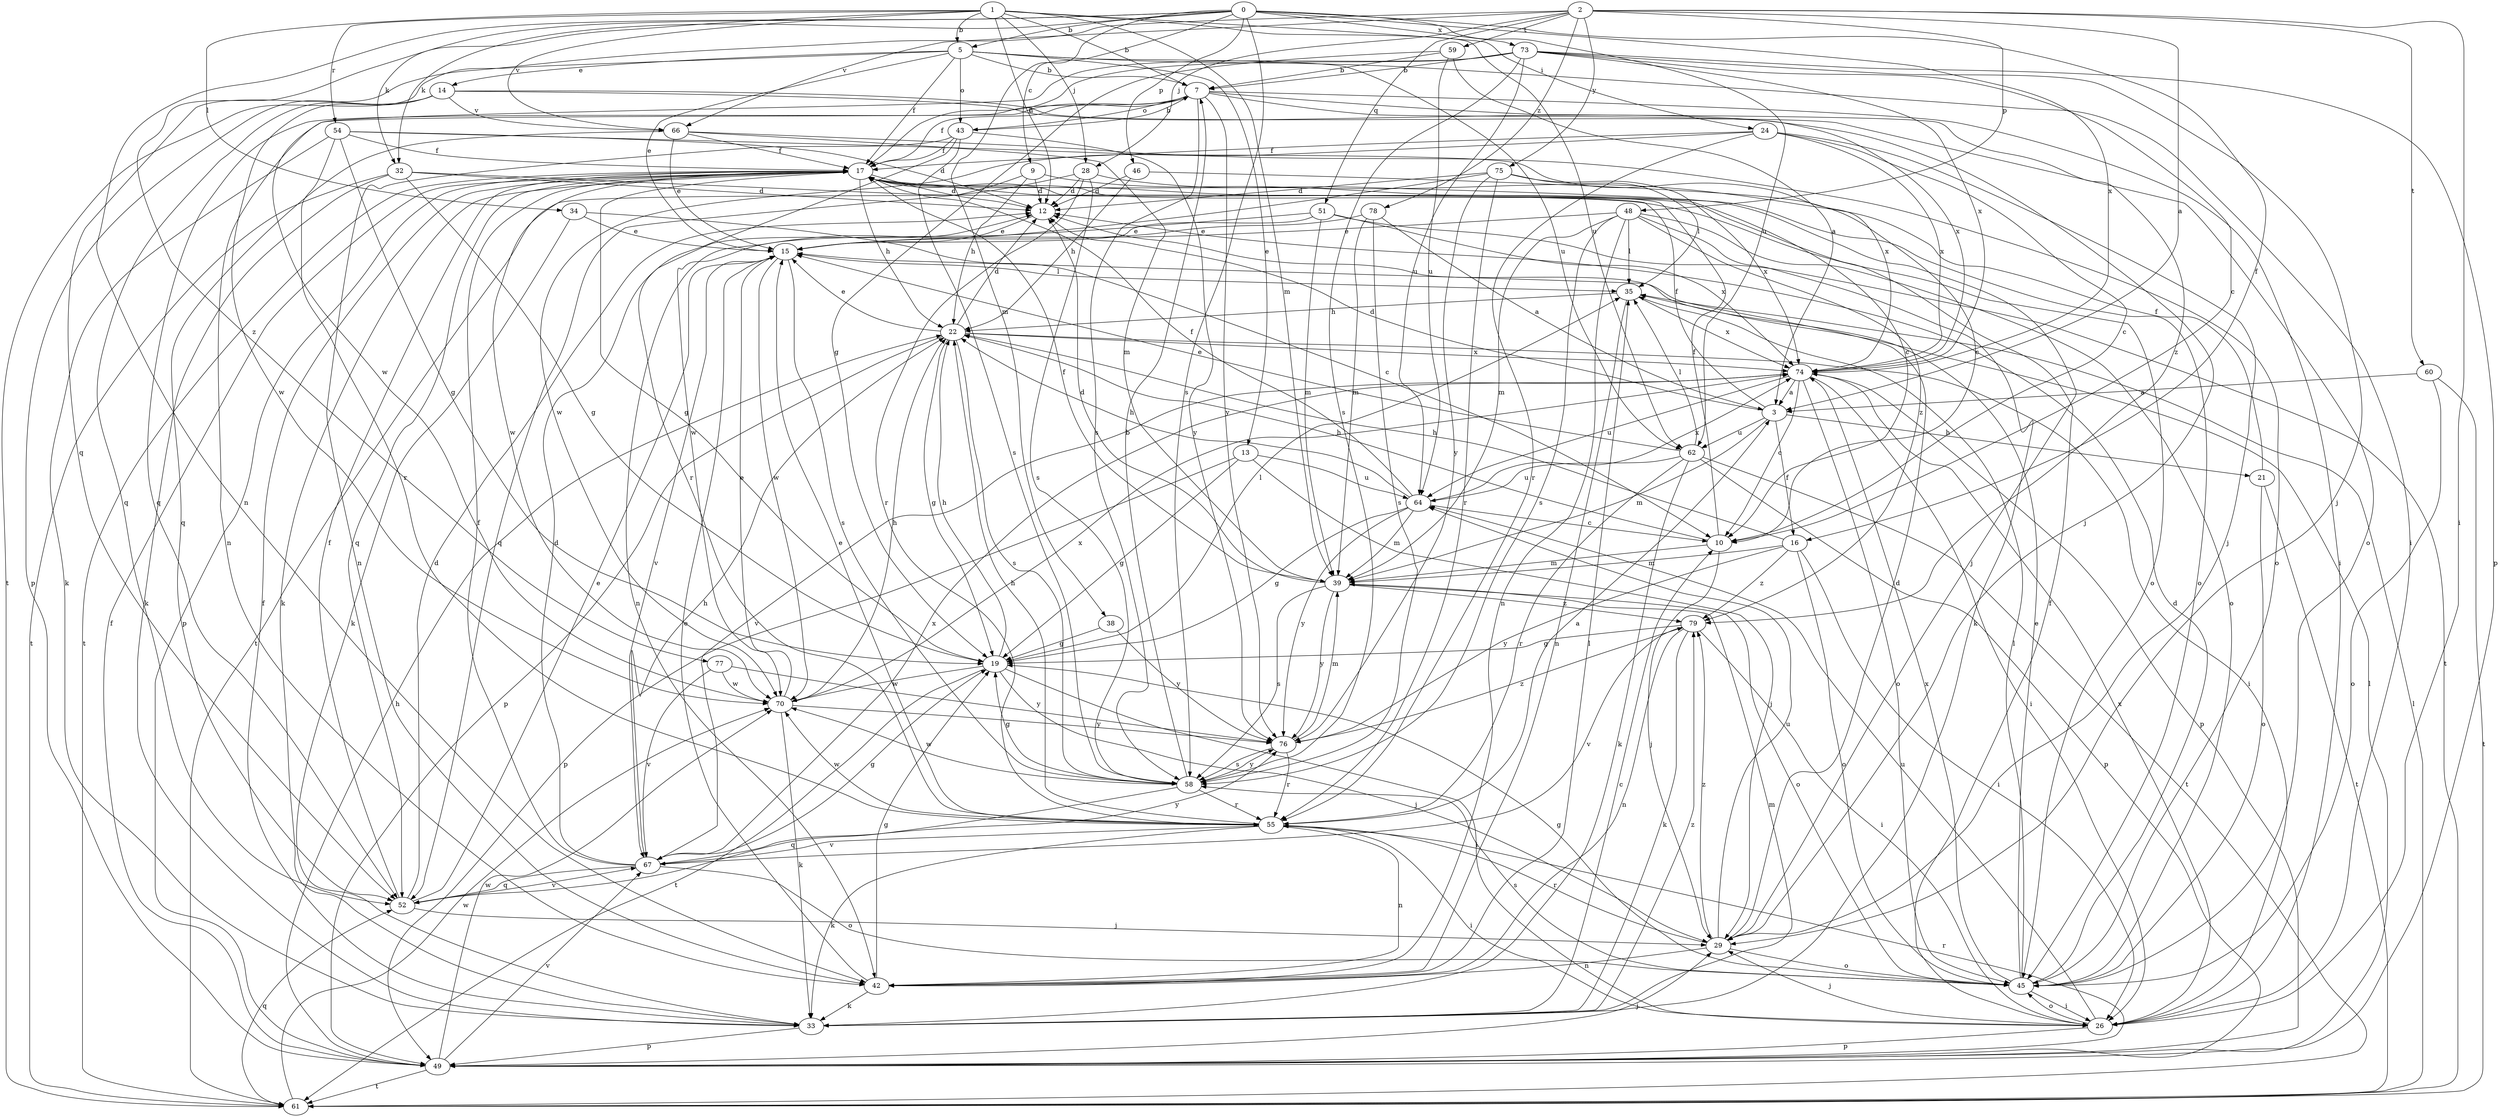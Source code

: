 strict digraph  {
0;
1;
2;
3;
5;
7;
9;
10;
12;
13;
14;
15;
16;
17;
19;
21;
22;
24;
26;
28;
29;
32;
33;
34;
35;
38;
39;
42;
43;
45;
46;
48;
49;
51;
52;
54;
55;
58;
59;
60;
61;
62;
64;
66;
67;
70;
73;
74;
75;
76;
77;
78;
79;
0 -> 5  [label=b];
0 -> 9  [label=c];
0 -> 16  [label=f];
0 -> 32  [label=k];
0 -> 38  [label=m];
0 -> 42  [label=n];
0 -> 46  [label=p];
0 -> 58  [label=s];
0 -> 62  [label=u];
0 -> 73  [label=x];
0 -> 74  [label=x];
0 -> 77  [label=z];
1 -> 5  [label=b];
1 -> 7  [label=b];
1 -> 12  [label=d];
1 -> 24  [label=i];
1 -> 28  [label=j];
1 -> 32  [label=k];
1 -> 34  [label=l];
1 -> 39  [label=m];
1 -> 54  [label=r];
1 -> 62  [label=u];
1 -> 66  [label=v];
2 -> 3  [label=a];
2 -> 26  [label=i];
2 -> 28  [label=j];
2 -> 48  [label=p];
2 -> 51  [label=q];
2 -> 52  [label=q];
2 -> 59  [label=t];
2 -> 60  [label=t];
2 -> 66  [label=v];
2 -> 75  [label=y];
2 -> 78  [label=z];
3 -> 12  [label=d];
3 -> 16  [label=f];
3 -> 17  [label=f];
3 -> 21  [label=h];
3 -> 39  [label=m];
3 -> 62  [label=u];
5 -> 7  [label=b];
5 -> 13  [label=e];
5 -> 14  [label=e];
5 -> 15  [label=e];
5 -> 17  [label=f];
5 -> 26  [label=i];
5 -> 43  [label=o];
5 -> 61  [label=t];
5 -> 62  [label=u];
7 -> 17  [label=f];
7 -> 26  [label=i];
7 -> 42  [label=n];
7 -> 43  [label=o];
7 -> 52  [label=q];
7 -> 58  [label=s];
7 -> 74  [label=x];
7 -> 76  [label=y];
7 -> 79  [label=z];
9 -> 10  [label=c];
9 -> 12  [label=d];
9 -> 22  [label=h];
9 -> 52  [label=q];
10 -> 17  [label=f];
10 -> 22  [label=h];
10 -> 29  [label=j];
10 -> 39  [label=m];
12 -> 15  [label=e];
13 -> 19  [label=g];
13 -> 29  [label=j];
13 -> 49  [label=p];
13 -> 64  [label=u];
14 -> 29  [label=j];
14 -> 45  [label=o];
14 -> 49  [label=p];
14 -> 52  [label=q];
14 -> 66  [label=v];
14 -> 70  [label=w];
15 -> 35  [label=l];
15 -> 58  [label=s];
15 -> 67  [label=v];
15 -> 70  [label=w];
16 -> 22  [label=h];
16 -> 26  [label=i];
16 -> 39  [label=m];
16 -> 45  [label=o];
16 -> 76  [label=y];
16 -> 79  [label=z];
17 -> 12  [label=d];
17 -> 19  [label=g];
17 -> 22  [label=h];
17 -> 33  [label=k];
17 -> 45  [label=o];
17 -> 49  [label=p];
17 -> 52  [label=q];
17 -> 61  [label=t];
17 -> 70  [label=w];
19 -> 22  [label=h];
19 -> 26  [label=i];
19 -> 29  [label=j];
19 -> 35  [label=l];
19 -> 61  [label=t];
19 -> 70  [label=w];
21 -> 17  [label=f];
21 -> 45  [label=o];
21 -> 61  [label=t];
22 -> 12  [label=d];
22 -> 15  [label=e];
22 -> 19  [label=g];
22 -> 26  [label=i];
22 -> 49  [label=p];
22 -> 58  [label=s];
22 -> 74  [label=x];
24 -> 10  [label=c];
24 -> 17  [label=f];
24 -> 29  [label=j];
24 -> 55  [label=r];
24 -> 70  [label=w];
24 -> 74  [label=x];
26 -> 17  [label=f];
26 -> 29  [label=j];
26 -> 45  [label=o];
26 -> 49  [label=p];
26 -> 64  [label=u];
26 -> 74  [label=x];
28 -> 12  [label=d];
28 -> 29  [label=j];
28 -> 55  [label=r];
28 -> 58  [label=s];
28 -> 61  [label=t];
29 -> 12  [label=d];
29 -> 42  [label=n];
29 -> 45  [label=o];
29 -> 55  [label=r];
29 -> 64  [label=u];
29 -> 79  [label=z];
32 -> 12  [label=d];
32 -> 19  [label=g];
32 -> 33  [label=k];
32 -> 45  [label=o];
32 -> 61  [label=t];
33 -> 10  [label=c];
33 -> 17  [label=f];
33 -> 39  [label=m];
33 -> 49  [label=p];
33 -> 79  [label=z];
34 -> 10  [label=c];
34 -> 15  [label=e];
34 -> 33  [label=k];
35 -> 22  [label=h];
35 -> 42  [label=n];
35 -> 74  [label=x];
38 -> 19  [label=g];
38 -> 76  [label=y];
39 -> 12  [label=d];
39 -> 17  [label=f];
39 -> 45  [label=o];
39 -> 58  [label=s];
39 -> 76  [label=y];
39 -> 79  [label=z];
42 -> 15  [label=e];
42 -> 19  [label=g];
42 -> 33  [label=k];
42 -> 35  [label=l];
43 -> 7  [label=b];
43 -> 17  [label=f];
43 -> 42  [label=n];
43 -> 55  [label=r];
43 -> 58  [label=s];
43 -> 76  [label=y];
45 -> 12  [label=d];
45 -> 15  [label=e];
45 -> 19  [label=g];
45 -> 26  [label=i];
45 -> 35  [label=l];
45 -> 58  [label=s];
45 -> 74  [label=x];
46 -> 10  [label=c];
46 -> 12  [label=d];
46 -> 22  [label=h];
48 -> 15  [label=e];
48 -> 33  [label=k];
48 -> 35  [label=l];
48 -> 39  [label=m];
48 -> 42  [label=n];
48 -> 45  [label=o];
48 -> 58  [label=s];
48 -> 79  [label=z];
49 -> 17  [label=f];
49 -> 22  [label=h];
49 -> 29  [label=j];
49 -> 35  [label=l];
49 -> 55  [label=r];
49 -> 61  [label=t];
49 -> 67  [label=v];
49 -> 70  [label=w];
51 -> 15  [label=e];
51 -> 39  [label=m];
51 -> 42  [label=n];
51 -> 61  [label=t];
51 -> 74  [label=x];
52 -> 12  [label=d];
52 -> 15  [label=e];
52 -> 17  [label=f];
52 -> 29  [label=j];
52 -> 67  [label=v];
54 -> 12  [label=d];
54 -> 17  [label=f];
54 -> 19  [label=g];
54 -> 33  [label=k];
54 -> 55  [label=r];
54 -> 74  [label=x];
55 -> 3  [label=a];
55 -> 15  [label=e];
55 -> 22  [label=h];
55 -> 26  [label=i];
55 -> 33  [label=k];
55 -> 42  [label=n];
55 -> 67  [label=v];
55 -> 70  [label=w];
58 -> 7  [label=b];
58 -> 19  [label=g];
58 -> 52  [label=q];
58 -> 55  [label=r];
58 -> 70  [label=w];
58 -> 76  [label=y];
59 -> 3  [label=a];
59 -> 7  [label=b];
59 -> 19  [label=g];
59 -> 64  [label=u];
60 -> 3  [label=a];
60 -> 45  [label=o];
60 -> 61  [label=t];
61 -> 35  [label=l];
61 -> 52  [label=q];
61 -> 70  [label=w];
62 -> 15  [label=e];
62 -> 33  [label=k];
62 -> 35  [label=l];
62 -> 49  [label=p];
62 -> 55  [label=r];
62 -> 61  [label=t];
62 -> 64  [label=u];
64 -> 10  [label=c];
64 -> 17  [label=f];
64 -> 19  [label=g];
64 -> 22  [label=h];
64 -> 39  [label=m];
64 -> 74  [label=x];
64 -> 76  [label=y];
66 -> 15  [label=e];
66 -> 17  [label=f];
66 -> 39  [label=m];
66 -> 45  [label=o];
66 -> 52  [label=q];
67 -> 12  [label=d];
67 -> 17  [label=f];
67 -> 19  [label=g];
67 -> 22  [label=h];
67 -> 45  [label=o];
67 -> 52  [label=q];
67 -> 74  [label=x];
67 -> 76  [label=y];
70 -> 15  [label=e];
70 -> 22  [label=h];
70 -> 33  [label=k];
70 -> 74  [label=x];
70 -> 76  [label=y];
73 -> 7  [label=b];
73 -> 10  [label=c];
73 -> 17  [label=f];
73 -> 29  [label=j];
73 -> 49  [label=p];
73 -> 58  [label=s];
73 -> 64  [label=u];
73 -> 70  [label=w];
73 -> 74  [label=x];
74 -> 3  [label=a];
74 -> 10  [label=c];
74 -> 26  [label=i];
74 -> 45  [label=o];
74 -> 49  [label=p];
74 -> 64  [label=u];
74 -> 67  [label=v];
75 -> 12  [label=d];
75 -> 35  [label=l];
75 -> 55  [label=r];
75 -> 70  [label=w];
75 -> 74  [label=x];
75 -> 76  [label=y];
76 -> 39  [label=m];
76 -> 55  [label=r];
76 -> 58  [label=s];
76 -> 79  [label=z];
77 -> 67  [label=v];
77 -> 70  [label=w];
77 -> 76  [label=y];
78 -> 3  [label=a];
78 -> 15  [label=e];
78 -> 39  [label=m];
78 -> 58  [label=s];
79 -> 19  [label=g];
79 -> 26  [label=i];
79 -> 33  [label=k];
79 -> 42  [label=n];
79 -> 67  [label=v];
}
